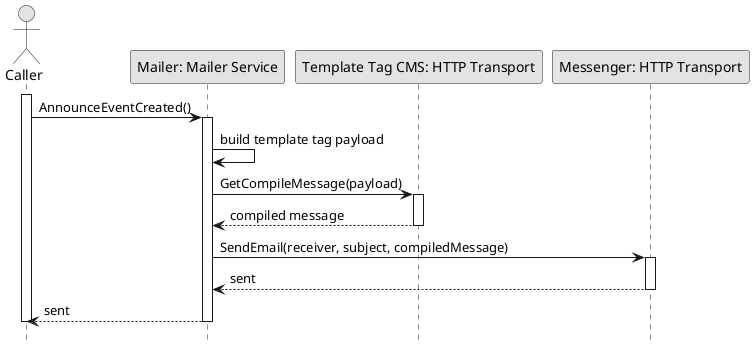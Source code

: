 @startuml AnnounceEventCreated

skinparam Monochrome true
skinparam Shadowing false
hide footbox

actor "Caller" as Caller
participant "Mailer: Mailer Service" as MailerService
participant "Template Tag CMS: HTTP Transport" as TTCMSHTTPTransport
participant "Messenger: HTTP Transport" as MessengerHTTPTransport

activate Caller

Caller->MailerService: AnnounceEventCreated()
activate MailerService
MailerService->MailerService: build template tag payload
MailerService->TTCMSHTTPTransport: GetCompileMessage(payload)
activate TTCMSHTTPTransport
TTCMSHTTPTransport-->MailerService: compiled message
deactivate TTCMSHTTPTransport
MailerService->MessengerHTTPTransport: SendEmail(receiver, subject, compiledMessage)
activate MessengerHTTPTransport
MessengerHTTPTransport-->MailerService: sent
deactivate MessengerHTTPTransport
MailerService-->Caller: sent
deactivate MailerService

deactivate Caller

@enduml